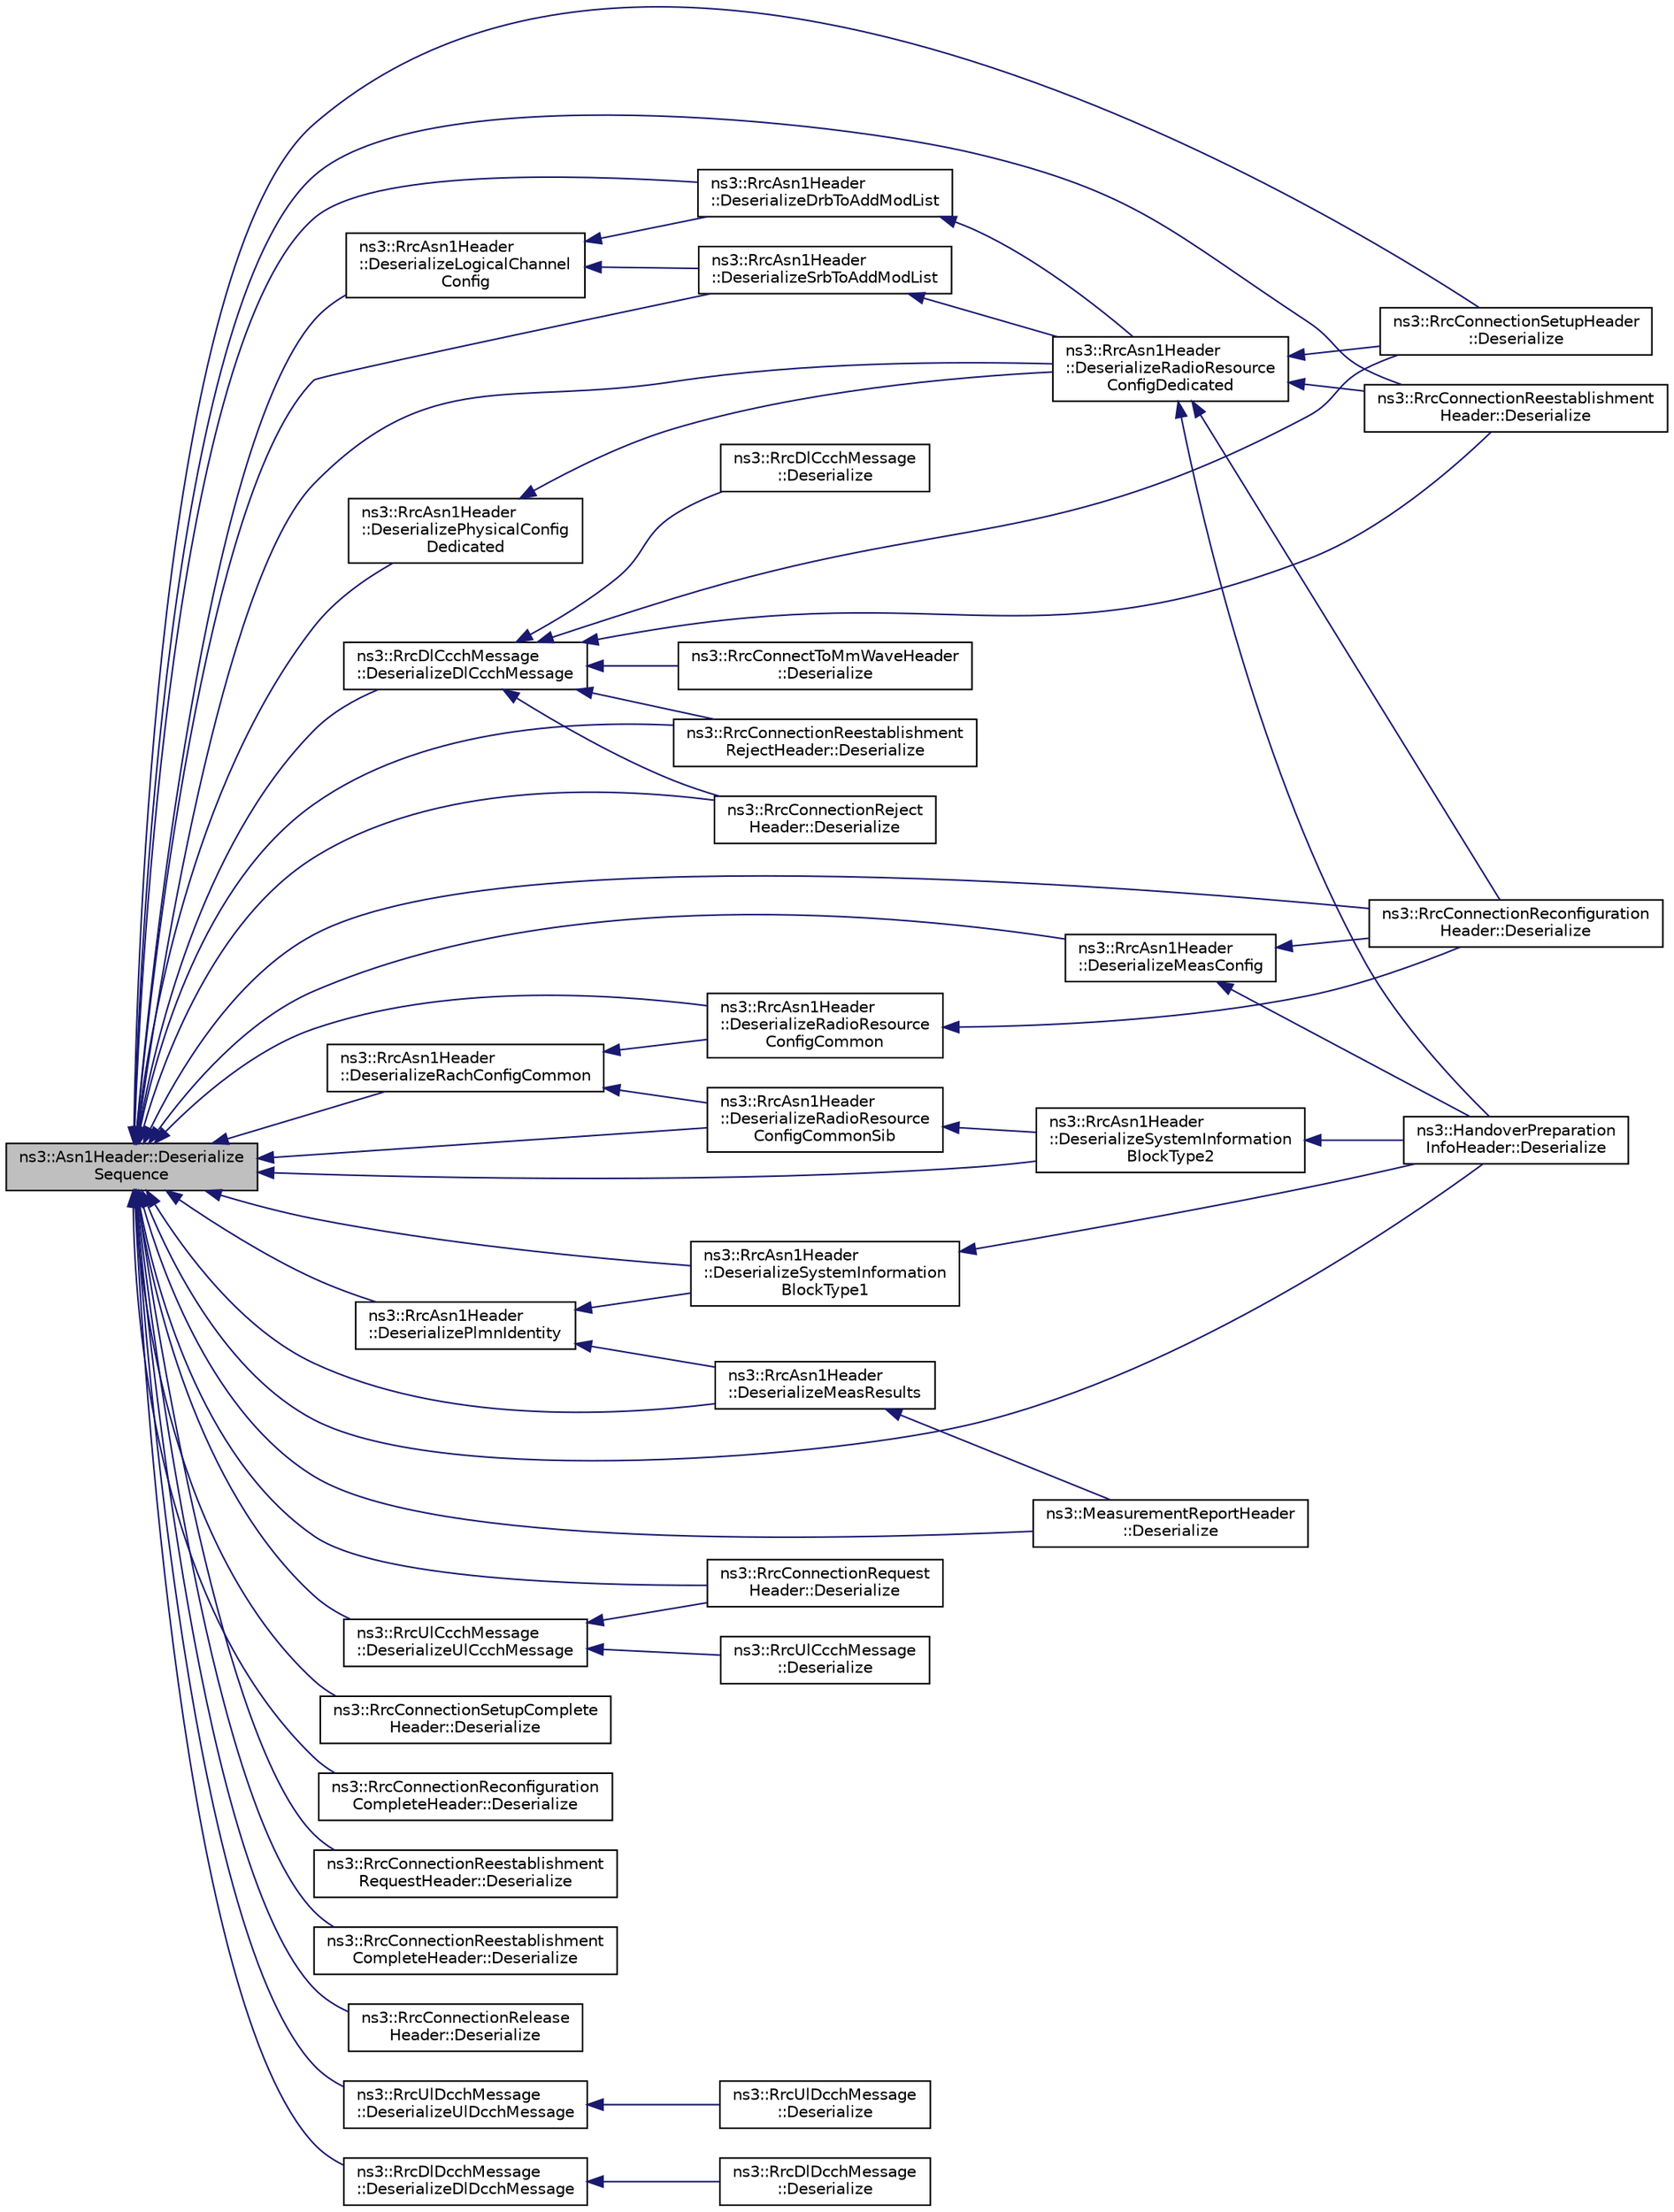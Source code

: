 digraph "ns3::Asn1Header::DeserializeSequence"
{
  edge [fontname="Helvetica",fontsize="10",labelfontname="Helvetica",labelfontsize="10"];
  node [fontname="Helvetica",fontsize="10",shape=record];
  rankdir="LR";
  Node1 [label="ns3::Asn1Header::Deserialize\lSequence",height=0.2,width=0.4,color="black", fillcolor="grey75", style="filled", fontcolor="black"];
  Node1 -> Node2 [dir="back",color="midnightblue",fontsize="10",style="solid"];
  Node2 [label="ns3::RrcAsn1Header\l::DeserializeRadioResource\lConfigDedicated",height=0.2,width=0.4,color="black", fillcolor="white", style="filled",URL="$d1/d6e/classns3_1_1RrcAsn1Header.html#abafc8885597eb46dfaea4bc5a715b00d"];
  Node2 -> Node3 [dir="back",color="midnightblue",fontsize="10",style="solid"];
  Node3 [label="ns3::RrcConnectionSetupHeader\l::Deserialize",height=0.2,width=0.4,color="black", fillcolor="white", style="filled",URL="$d3/d9d/classns3_1_1RrcConnectionSetupHeader.html#aa1f32f316948db4cbcca696b25973798"];
  Node2 -> Node4 [dir="back",color="midnightblue",fontsize="10",style="solid"];
  Node4 [label="ns3::RrcConnectionReconfiguration\lHeader::Deserialize",height=0.2,width=0.4,color="black", fillcolor="white", style="filled",URL="$d1/dc0/classns3_1_1RrcConnectionReconfigurationHeader.html#a3de5336b7cbf44d26b57dd17183361be"];
  Node2 -> Node5 [dir="back",color="midnightblue",fontsize="10",style="solid"];
  Node5 [label="ns3::HandoverPreparation\lInfoHeader::Deserialize",height=0.2,width=0.4,color="black", fillcolor="white", style="filled",URL="$d7/de3/classns3_1_1HandoverPreparationInfoHeader.html#aee844b98e550f07ccf59193acd0a5f43"];
  Node2 -> Node6 [dir="back",color="midnightblue",fontsize="10",style="solid"];
  Node6 [label="ns3::RrcConnectionReestablishment\lHeader::Deserialize",height=0.2,width=0.4,color="black", fillcolor="white", style="filled",URL="$d9/dc3/classns3_1_1RrcConnectionReestablishmentHeader.html#abb843777db19cfbf033e8ffcbc539e5d"];
  Node1 -> Node7 [dir="back",color="midnightblue",fontsize="10",style="solid"];
  Node7 [label="ns3::RrcAsn1Header\l::DeserializeSrbToAddModList",height=0.2,width=0.4,color="black", fillcolor="white", style="filled",URL="$d1/d6e/classns3_1_1RrcAsn1Header.html#af7a6d8ce57df3b35dc2ec29a4850b79c"];
  Node7 -> Node2 [dir="back",color="midnightblue",fontsize="10",style="solid"];
  Node1 -> Node8 [dir="back",color="midnightblue",fontsize="10",style="solid"];
  Node8 [label="ns3::RrcAsn1Header\l::DeserializeDrbToAddModList",height=0.2,width=0.4,color="black", fillcolor="white", style="filled",URL="$d1/d6e/classns3_1_1RrcAsn1Header.html#ad41f6d1c14d8d4f5a8178581d12af3c5"];
  Node8 -> Node2 [dir="back",color="midnightblue",fontsize="10",style="solid"];
  Node1 -> Node9 [dir="back",color="midnightblue",fontsize="10",style="solid"];
  Node9 [label="ns3::RrcAsn1Header\l::DeserializeLogicalChannel\lConfig",height=0.2,width=0.4,color="black", fillcolor="white", style="filled",URL="$d1/d6e/classns3_1_1RrcAsn1Header.html#a2391dd6be784d7a4886d3d70bc8718b4"];
  Node9 -> Node7 [dir="back",color="midnightblue",fontsize="10",style="solid"];
  Node9 -> Node8 [dir="back",color="midnightblue",fontsize="10",style="solid"];
  Node1 -> Node10 [dir="back",color="midnightblue",fontsize="10",style="solid"];
  Node10 [label="ns3::RrcAsn1Header\l::DeserializePhysicalConfig\lDedicated",height=0.2,width=0.4,color="black", fillcolor="white", style="filled",URL="$d1/d6e/classns3_1_1RrcAsn1Header.html#a32dfda6b17e399d6727f7a16e48399ed"];
  Node10 -> Node2 [dir="back",color="midnightblue",fontsize="10",style="solid"];
  Node1 -> Node11 [dir="back",color="midnightblue",fontsize="10",style="solid"];
  Node11 [label="ns3::RrcAsn1Header\l::DeserializeSystemInformation\lBlockType1",height=0.2,width=0.4,color="black", fillcolor="white", style="filled",URL="$d1/d6e/classns3_1_1RrcAsn1Header.html#ac63bc948e0d48d46dae3154c78d4c9f7"];
  Node11 -> Node5 [dir="back",color="midnightblue",fontsize="10",style="solid"];
  Node1 -> Node12 [dir="back",color="midnightblue",fontsize="10",style="solid"];
  Node12 [label="ns3::RrcAsn1Header\l::DeserializeSystemInformation\lBlockType2",height=0.2,width=0.4,color="black", fillcolor="white", style="filled",URL="$d1/d6e/classns3_1_1RrcAsn1Header.html#ac76e61e534e302566ccb9771f19498df"];
  Node12 -> Node5 [dir="back",color="midnightblue",fontsize="10",style="solid"];
  Node1 -> Node13 [dir="back",color="midnightblue",fontsize="10",style="solid"];
  Node13 [label="ns3::RrcAsn1Header\l::DeserializeRadioResource\lConfigCommon",height=0.2,width=0.4,color="black", fillcolor="white", style="filled",URL="$d1/d6e/classns3_1_1RrcAsn1Header.html#ade211012c3628814ad76c0013d089483"];
  Node13 -> Node4 [dir="back",color="midnightblue",fontsize="10",style="solid"];
  Node1 -> Node14 [dir="back",color="midnightblue",fontsize="10",style="solid"];
  Node14 [label="ns3::RrcAsn1Header\l::DeserializeRachConfigCommon",height=0.2,width=0.4,color="black", fillcolor="white", style="filled",URL="$d1/d6e/classns3_1_1RrcAsn1Header.html#a4fb01dd5cdf7fce787facd85783c812a"];
  Node14 -> Node13 [dir="back",color="midnightblue",fontsize="10",style="solid"];
  Node14 -> Node15 [dir="back",color="midnightblue",fontsize="10",style="solid"];
  Node15 [label="ns3::RrcAsn1Header\l::DeserializeRadioResource\lConfigCommonSib",height=0.2,width=0.4,color="black", fillcolor="white", style="filled",URL="$d1/d6e/classns3_1_1RrcAsn1Header.html#af9c55f79d37667463fe12d6d1304b7e5"];
  Node15 -> Node12 [dir="back",color="midnightblue",fontsize="10",style="solid"];
  Node1 -> Node15 [dir="back",color="midnightblue",fontsize="10",style="solid"];
  Node1 -> Node16 [dir="back",color="midnightblue",fontsize="10",style="solid"];
  Node16 [label="ns3::RrcAsn1Header\l::DeserializeMeasResults",height=0.2,width=0.4,color="black", fillcolor="white", style="filled",URL="$d1/d6e/classns3_1_1RrcAsn1Header.html#a656187c4af13c81062863e6920989d06"];
  Node16 -> Node17 [dir="back",color="midnightblue",fontsize="10",style="solid"];
  Node17 [label="ns3::MeasurementReportHeader\l::Deserialize",height=0.2,width=0.4,color="black", fillcolor="white", style="filled",URL="$d7/dcd/classns3_1_1MeasurementReportHeader.html#a432b1c3563184d6f9fc0a7e3c75c9eaf"];
  Node1 -> Node18 [dir="back",color="midnightblue",fontsize="10",style="solid"];
  Node18 [label="ns3::RrcAsn1Header\l::DeserializePlmnIdentity",height=0.2,width=0.4,color="black", fillcolor="white", style="filled",URL="$d1/d6e/classns3_1_1RrcAsn1Header.html#a50855ae1c2fda4b56c194497755971d6"];
  Node18 -> Node11 [dir="back",color="midnightblue",fontsize="10",style="solid"];
  Node18 -> Node16 [dir="back",color="midnightblue",fontsize="10",style="solid"];
  Node1 -> Node19 [dir="back",color="midnightblue",fontsize="10",style="solid"];
  Node19 [label="ns3::RrcAsn1Header\l::DeserializeMeasConfig",height=0.2,width=0.4,color="black", fillcolor="white", style="filled",URL="$d1/d6e/classns3_1_1RrcAsn1Header.html#a2bad164e0412e09c0f68aeaee202ee35"];
  Node19 -> Node4 [dir="back",color="midnightblue",fontsize="10",style="solid"];
  Node19 -> Node5 [dir="back",color="midnightblue",fontsize="10",style="solid"];
  Node1 -> Node20 [dir="back",color="midnightblue",fontsize="10",style="solid"];
  Node20 [label="ns3::RrcConnectionRequest\lHeader::Deserialize",height=0.2,width=0.4,color="black", fillcolor="white", style="filled",URL="$d2/dc4/classns3_1_1RrcConnectionRequestHeader.html#a6362799c63372977477e5a98013c8877"];
  Node1 -> Node3 [dir="back",color="midnightblue",fontsize="10",style="solid"];
  Node1 -> Node21 [dir="back",color="midnightblue",fontsize="10",style="solid"];
  Node21 [label="ns3::RrcConnectionSetupComplete\lHeader::Deserialize",height=0.2,width=0.4,color="black", fillcolor="white", style="filled",URL="$d7/d03/classns3_1_1RrcConnectionSetupCompleteHeader.html#a6af94bc42c6b6de53b39cb78ddd459a8"];
  Node1 -> Node22 [dir="back",color="midnightblue",fontsize="10",style="solid"];
  Node22 [label="ns3::RrcConnectionReconfiguration\lCompleteHeader::Deserialize",height=0.2,width=0.4,color="black", fillcolor="white", style="filled",URL="$da/dec/classns3_1_1RrcConnectionReconfigurationCompleteHeader.html#a35f73b45bd52514418568eb28bdb13a6"];
  Node1 -> Node4 [dir="back",color="midnightblue",fontsize="10",style="solid"];
  Node1 -> Node5 [dir="back",color="midnightblue",fontsize="10",style="solid"];
  Node1 -> Node23 [dir="back",color="midnightblue",fontsize="10",style="solid"];
  Node23 [label="ns3::RrcConnectionReestablishment\lRequestHeader::Deserialize",height=0.2,width=0.4,color="black", fillcolor="white", style="filled",URL="$d1/d4d/classns3_1_1RrcConnectionReestablishmentRequestHeader.html#a912a20fb879046a7c61a8f5124e6b809"];
  Node1 -> Node6 [dir="back",color="midnightblue",fontsize="10",style="solid"];
  Node1 -> Node24 [dir="back",color="midnightblue",fontsize="10",style="solid"];
  Node24 [label="ns3::RrcConnectionReestablishment\lCompleteHeader::Deserialize",height=0.2,width=0.4,color="black", fillcolor="white", style="filled",URL="$dc/d47/classns3_1_1RrcConnectionReestablishmentCompleteHeader.html#a21ddb8fee9216464e213aee5b3f91dac"];
  Node1 -> Node25 [dir="back",color="midnightblue",fontsize="10",style="solid"];
  Node25 [label="ns3::RrcConnectionReestablishment\lRejectHeader::Deserialize",height=0.2,width=0.4,color="black", fillcolor="white", style="filled",URL="$d2/d82/classns3_1_1RrcConnectionReestablishmentRejectHeader.html#a660011621e8fcb43c5ea845469a9dedb"];
  Node1 -> Node26 [dir="back",color="midnightblue",fontsize="10",style="solid"];
  Node26 [label="ns3::RrcConnectionRelease\lHeader::Deserialize",height=0.2,width=0.4,color="black", fillcolor="white", style="filled",URL="$d4/dee/classns3_1_1RrcConnectionReleaseHeader.html#ae3b88034e9a622c2c5b4104d9382325b"];
  Node1 -> Node27 [dir="back",color="midnightblue",fontsize="10",style="solid"];
  Node27 [label="ns3::RrcConnectionReject\lHeader::Deserialize",height=0.2,width=0.4,color="black", fillcolor="white", style="filled",URL="$d8/d66/classns3_1_1RrcConnectionRejectHeader.html#aee0fe0a7c91b98ddd6dbd4d9a21aa222"];
  Node1 -> Node17 [dir="back",color="midnightblue",fontsize="10",style="solid"];
  Node1 -> Node28 [dir="back",color="midnightblue",fontsize="10",style="solid"];
  Node28 [label="ns3::RrcUlDcchMessage\l::DeserializeUlDcchMessage",height=0.2,width=0.4,color="black", fillcolor="white", style="filled",URL="$d4/dce/classns3_1_1RrcUlDcchMessage.html#a11b944acd9ea5a459cc49a9fa11c3161"];
  Node28 -> Node29 [dir="back",color="midnightblue",fontsize="10",style="solid"];
  Node29 [label="ns3::RrcUlDcchMessage\l::Deserialize",height=0.2,width=0.4,color="black", fillcolor="white", style="filled",URL="$d4/dce/classns3_1_1RrcUlDcchMessage.html#a76f7263f39a6dbb893a42300d4e72e09"];
  Node1 -> Node30 [dir="back",color="midnightblue",fontsize="10",style="solid"];
  Node30 [label="ns3::RrcDlDcchMessage\l::DeserializeDlDcchMessage",height=0.2,width=0.4,color="black", fillcolor="white", style="filled",URL="$dc/dc2/classns3_1_1RrcDlDcchMessage.html#afa8618901d8be7727b6a579a246055b2"];
  Node30 -> Node31 [dir="back",color="midnightblue",fontsize="10",style="solid"];
  Node31 [label="ns3::RrcDlDcchMessage\l::Deserialize",height=0.2,width=0.4,color="black", fillcolor="white", style="filled",URL="$dc/dc2/classns3_1_1RrcDlDcchMessage.html#a656baac96990031053ce3fb4f1ec596a"];
  Node1 -> Node32 [dir="back",color="midnightblue",fontsize="10",style="solid"];
  Node32 [label="ns3::RrcUlCcchMessage\l::DeserializeUlCcchMessage",height=0.2,width=0.4,color="black", fillcolor="white", style="filled",URL="$d9/d8d/classns3_1_1RrcUlCcchMessage.html#a763d3d5779d53fe7244be7a0f25e4cba"];
  Node32 -> Node20 [dir="back",color="midnightblue",fontsize="10",style="solid"];
  Node32 -> Node33 [dir="back",color="midnightblue",fontsize="10",style="solid"];
  Node33 [label="ns3::RrcUlCcchMessage\l::Deserialize",height=0.2,width=0.4,color="black", fillcolor="white", style="filled",URL="$d9/d8d/classns3_1_1RrcUlCcchMessage.html#a61b96b11357e6e34d48a3ec1b7d31a38"];
  Node1 -> Node34 [dir="back",color="midnightblue",fontsize="10",style="solid"];
  Node34 [label="ns3::RrcDlCcchMessage\l::DeserializeDlCcchMessage",height=0.2,width=0.4,color="black", fillcolor="white", style="filled",URL="$df/d87/classns3_1_1RrcDlCcchMessage.html#a113d0d3c8e4cf337e3bc555c20079aff"];
  Node34 -> Node35 [dir="back",color="midnightblue",fontsize="10",style="solid"];
  Node35 [label="ns3::RrcConnectToMmWaveHeader\l::Deserialize",height=0.2,width=0.4,color="black", fillcolor="white", style="filled",URL="$da/dfb/classns3_1_1RrcConnectToMmWaveHeader.html#a5d6bf13a33fb54a0d8c6338c1748b191"];
  Node34 -> Node3 [dir="back",color="midnightblue",fontsize="10",style="solid"];
  Node34 -> Node6 [dir="back",color="midnightblue",fontsize="10",style="solid"];
  Node34 -> Node25 [dir="back",color="midnightblue",fontsize="10",style="solid"];
  Node34 -> Node27 [dir="back",color="midnightblue",fontsize="10",style="solid"];
  Node34 -> Node36 [dir="back",color="midnightblue",fontsize="10",style="solid"];
  Node36 [label="ns3::RrcDlCcchMessage\l::Deserialize",height=0.2,width=0.4,color="black", fillcolor="white", style="filled",URL="$df/d87/classns3_1_1RrcDlCcchMessage.html#a302e719efa5b9e43c0a4acd097c65b57"];
}
